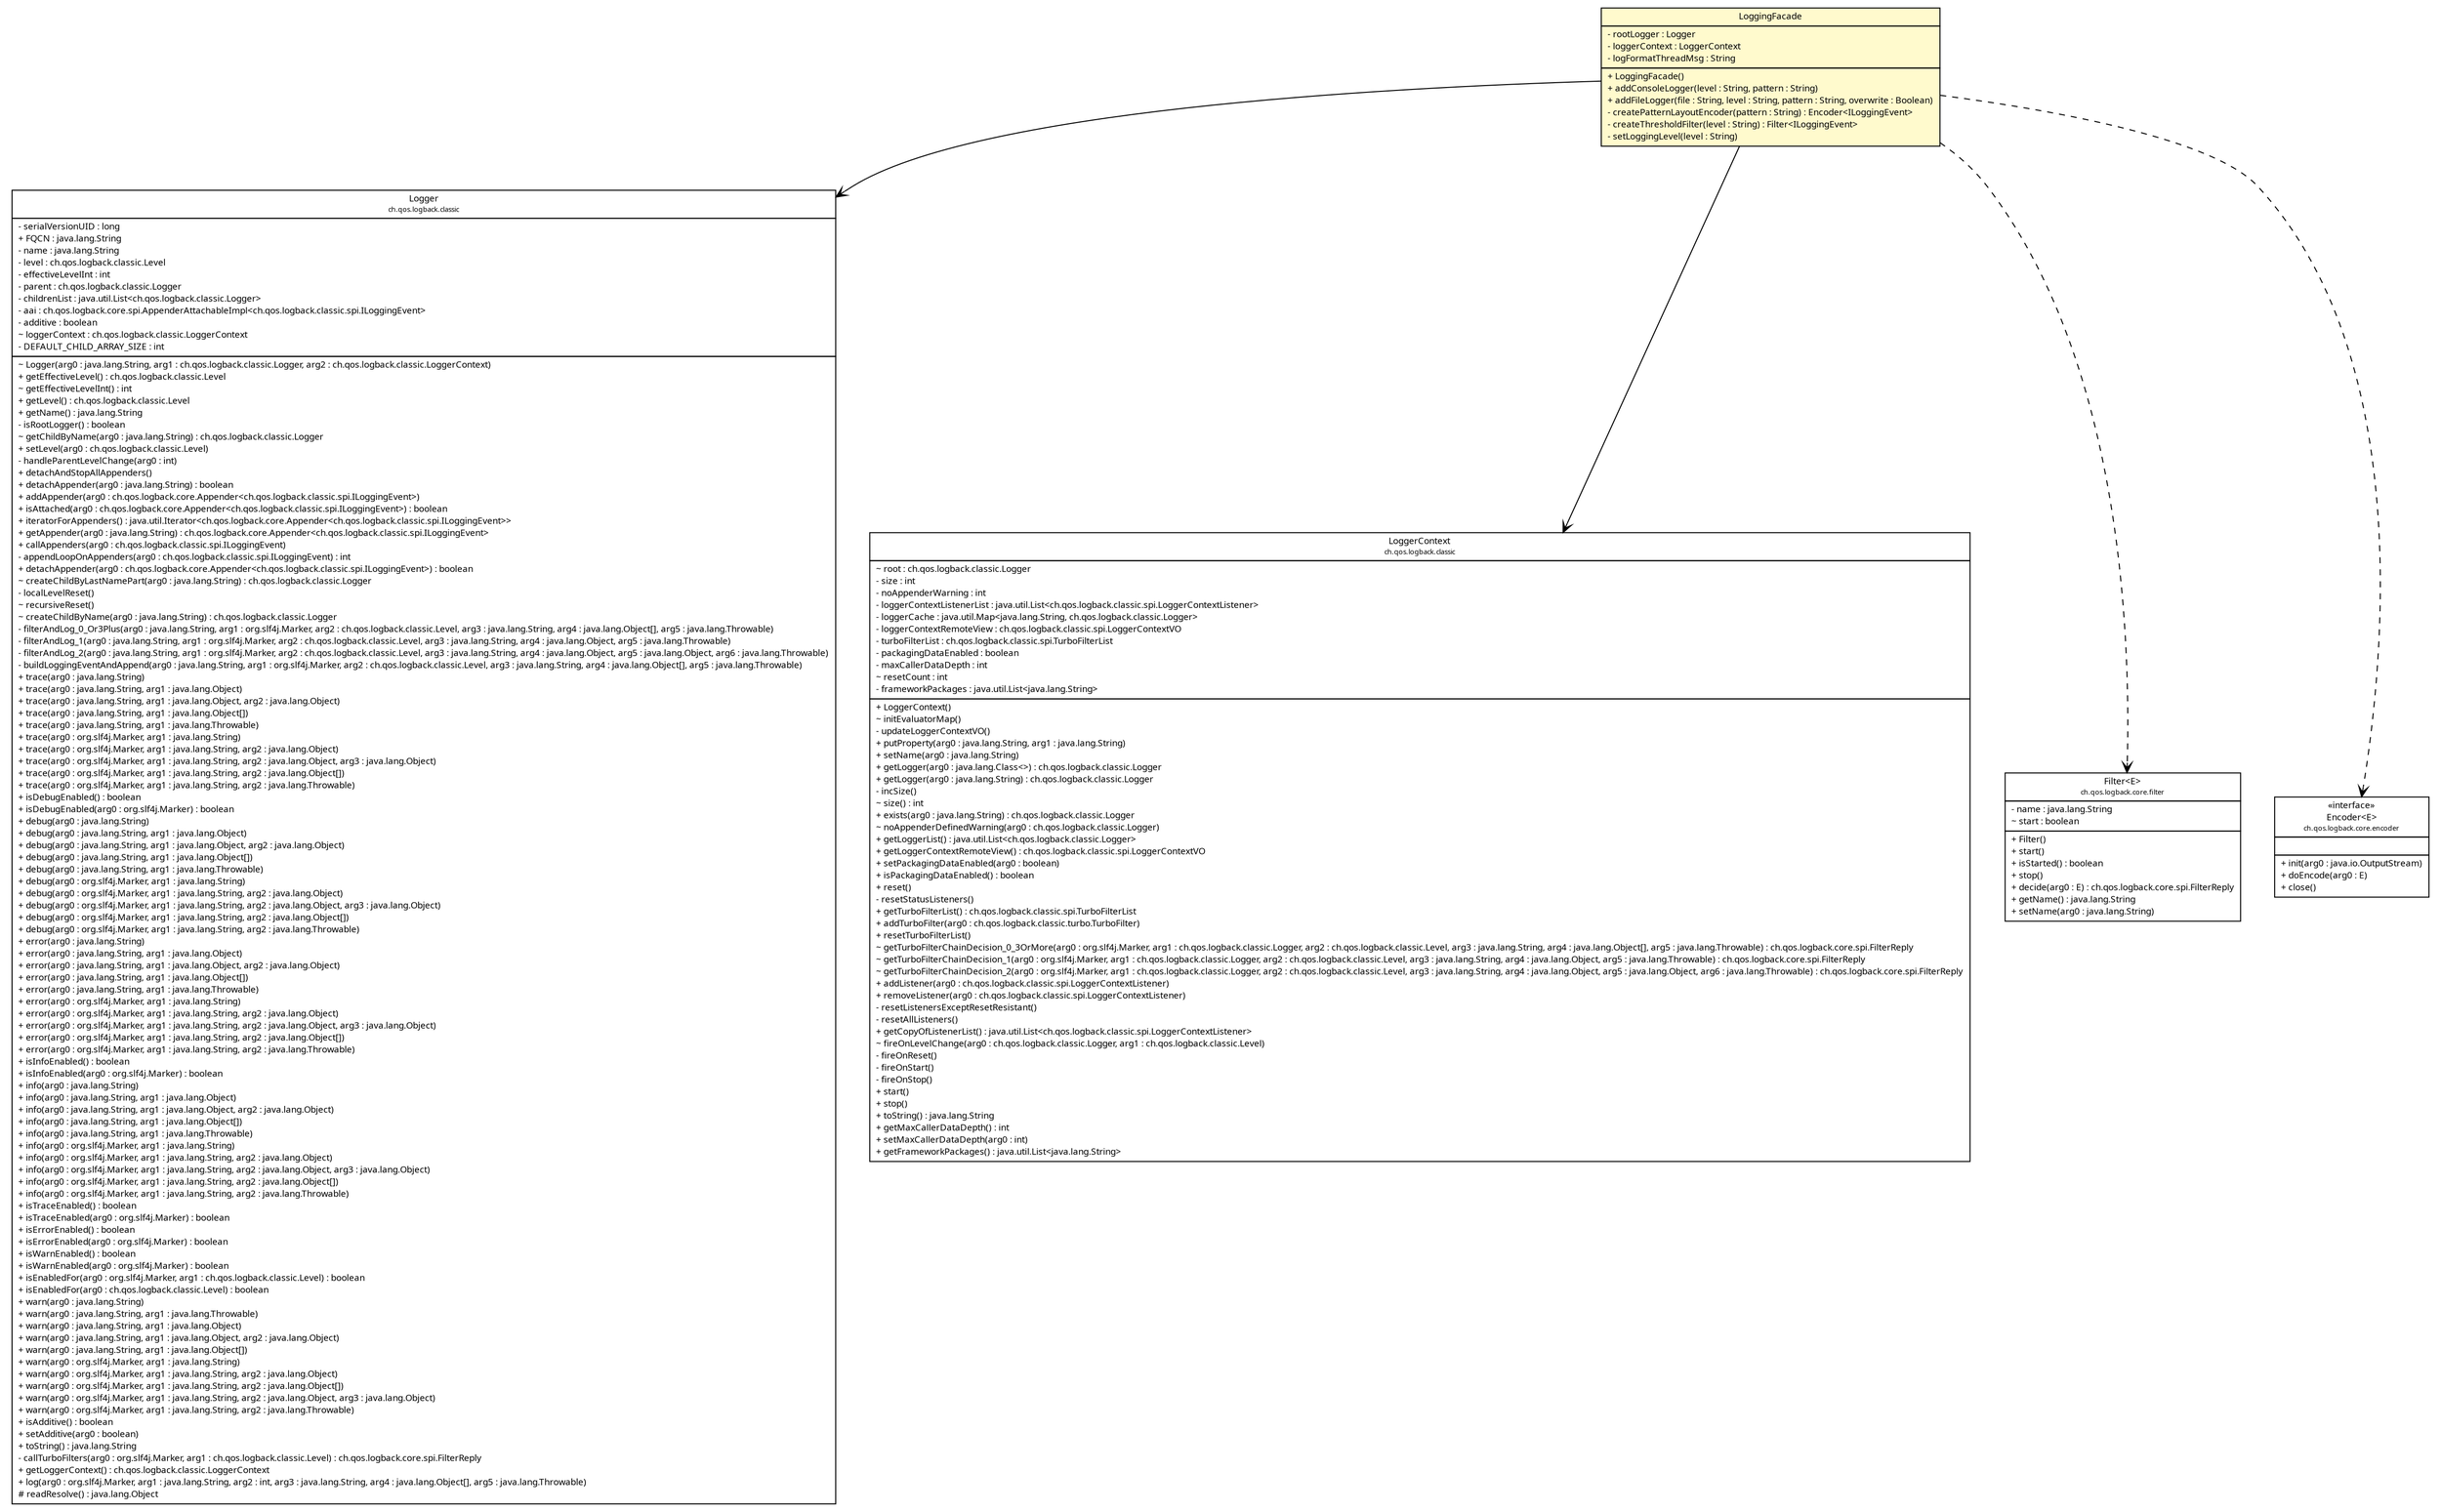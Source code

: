#!/usr/local/bin/dot
#
# Class diagram 
# Generated by UMLGraph version R5_6 (http://www.umlgraph.org/)
#

digraph G {
	edge [fontname="Trebuchet MS",fontsize=10,labelfontname="Trebuchet MS",labelfontsize=10];
	node [fontname="Trebuchet MS",fontsize=10,shape=plaintext];
	nodesep=0.25;
	ranksep=0.5;
	// broadwick.LoggingFacade
	c15298 [label=<<table title="broadwick.LoggingFacade" border="0" cellborder="1" cellspacing="0" cellpadding="2" port="p" bgcolor="lemonChiffon" href="./LoggingFacade.html">
		<tr><td><table border="0" cellspacing="0" cellpadding="1">
<tr><td align="center" balign="center"><font face="Trebuchet MS"> LoggingFacade </font></td></tr>
		</table></td></tr>
		<tr><td><table border="0" cellspacing="0" cellpadding="1">
<tr><td align="left" balign="left"> - rootLogger : Logger </td></tr>
<tr><td align="left" balign="left"> - loggerContext : LoggerContext </td></tr>
<tr><td align="left" balign="left"> - logFormatThreadMsg : String </td></tr>
		</table></td></tr>
		<tr><td><table border="0" cellspacing="0" cellpadding="1">
<tr><td align="left" balign="left"> + LoggingFacade() </td></tr>
<tr><td align="left" balign="left"> + addConsoleLogger(level : String, pattern : String) </td></tr>
<tr><td align="left" balign="left"> + addFileLogger(file : String, level : String, pattern : String, overwrite : Boolean) </td></tr>
<tr><td align="left" balign="left"> - createPatternLayoutEncoder(pattern : String) : Encoder&lt;ILoggingEvent&gt; </td></tr>
<tr><td align="left" balign="left"> - createThresholdFilter(level : String) : Filter&lt;ILoggingEvent&gt; </td></tr>
<tr><td align="left" balign="left"> - setLoggingLevel(level : String) </td></tr>
		</table></td></tr>
		</table>>, URL="./LoggingFacade.html", fontname="Trebuchet MS", fontcolor="black", fontsize=9.0];
	// broadwick.LoggingFacade NAVASSOC ch.qos.logback.classic.Logger
	c15298:p -> c15447:p [taillabel="", label="", headlabel="", fontname="Trebuchet MS", fontcolor="black", fontsize=10.0, color="black", arrowhead=open];
	// broadwick.LoggingFacade NAVASSOC ch.qos.logback.classic.LoggerContext
	c15298:p -> c15455:p [taillabel="", label="", headlabel="", fontname="Trebuchet MS", fontcolor="black", fontsize=10.0, color="black", arrowhead=open];
	// broadwick.LoggingFacade DEPEND ch.qos.logback.core.filter.Filter<E>
	c15298:p -> c15457:p [taillabel="", label="", headlabel="", fontname="Trebuchet MS", fontcolor="black", fontsize=10.0, color="black", arrowhead=open, style=dashed];
	// broadwick.LoggingFacade DEPEND ch.qos.logback.core.encoder.Encoder<E>
	c15298:p -> c15459:p [taillabel="", label="", headlabel="", fontname="Trebuchet MS", fontcolor="black", fontsize=10.0, color="black", arrowhead=open, style=dashed];
	// ch.qos.logback.classic.Logger
	c15447 [label=<<table title="ch.qos.logback.classic.Logger" border="0" cellborder="1" cellspacing="0" cellpadding="2" port="p" href="http://java.sun.com/j2se/1.4.2/docs/api/ch/qos/logback/classic/Logger.html">
		<tr><td><table border="0" cellspacing="0" cellpadding="1">
<tr><td align="center" balign="center"><font face="Trebuchet MS"> Logger </font></td></tr>
<tr><td align="center" balign="center"><font face="Trebuchet MS" point-size="7.0"> ch.qos.logback.classic </font></td></tr>
		</table></td></tr>
		<tr><td><table border="0" cellspacing="0" cellpadding="1">
<tr><td align="left" balign="left"> - serialVersionUID : long </td></tr>
<tr><td align="left" balign="left"> + FQCN : java.lang.String </td></tr>
<tr><td align="left" balign="left"> - name : java.lang.String </td></tr>
<tr><td align="left" balign="left"> - level : ch.qos.logback.classic.Level </td></tr>
<tr><td align="left" balign="left"> - effectiveLevelInt : int </td></tr>
<tr><td align="left" balign="left"> - parent : ch.qos.logback.classic.Logger </td></tr>
<tr><td align="left" balign="left"> - childrenList : java.util.List&lt;ch.qos.logback.classic.Logger&gt; </td></tr>
<tr><td align="left" balign="left"> - aai : ch.qos.logback.core.spi.AppenderAttachableImpl&lt;ch.qos.logback.classic.spi.ILoggingEvent&gt; </td></tr>
<tr><td align="left" balign="left"> - additive : boolean </td></tr>
<tr><td align="left" balign="left"> ~ loggerContext : ch.qos.logback.classic.LoggerContext </td></tr>
<tr><td align="left" balign="left"> - DEFAULT_CHILD_ARRAY_SIZE : int </td></tr>
		</table></td></tr>
		<tr><td><table border="0" cellspacing="0" cellpadding="1">
<tr><td align="left" balign="left"> ~ Logger(arg0 : java.lang.String, arg1 : ch.qos.logback.classic.Logger, arg2 : ch.qos.logback.classic.LoggerContext) </td></tr>
<tr><td align="left" balign="left"> + getEffectiveLevel() : ch.qos.logback.classic.Level </td></tr>
<tr><td align="left" balign="left"> ~ getEffectiveLevelInt() : int </td></tr>
<tr><td align="left" balign="left"> + getLevel() : ch.qos.logback.classic.Level </td></tr>
<tr><td align="left" balign="left"> + getName() : java.lang.String </td></tr>
<tr><td align="left" balign="left"> - isRootLogger() : boolean </td></tr>
<tr><td align="left" balign="left"> ~ getChildByName(arg0 : java.lang.String) : ch.qos.logback.classic.Logger </td></tr>
<tr><td align="left" balign="left"> + setLevel(arg0 : ch.qos.logback.classic.Level) </td></tr>
<tr><td align="left" balign="left"> - handleParentLevelChange(arg0 : int) </td></tr>
<tr><td align="left" balign="left"> + detachAndStopAllAppenders() </td></tr>
<tr><td align="left" balign="left"> + detachAppender(arg0 : java.lang.String) : boolean </td></tr>
<tr><td align="left" balign="left"> + addAppender(arg0 : ch.qos.logback.core.Appender&lt;ch.qos.logback.classic.spi.ILoggingEvent&gt;) </td></tr>
<tr><td align="left" balign="left"> + isAttached(arg0 : ch.qos.logback.core.Appender&lt;ch.qos.logback.classic.spi.ILoggingEvent&gt;) : boolean </td></tr>
<tr><td align="left" balign="left"> + iteratorForAppenders() : java.util.Iterator&lt;ch.qos.logback.core.Appender&lt;ch.qos.logback.classic.spi.ILoggingEvent&gt;&gt; </td></tr>
<tr><td align="left" balign="left"> + getAppender(arg0 : java.lang.String) : ch.qos.logback.core.Appender&lt;ch.qos.logback.classic.spi.ILoggingEvent&gt; </td></tr>
<tr><td align="left" balign="left"> + callAppenders(arg0 : ch.qos.logback.classic.spi.ILoggingEvent) </td></tr>
<tr><td align="left" balign="left"> - appendLoopOnAppenders(arg0 : ch.qos.logback.classic.spi.ILoggingEvent) : int </td></tr>
<tr><td align="left" balign="left"> + detachAppender(arg0 : ch.qos.logback.core.Appender&lt;ch.qos.logback.classic.spi.ILoggingEvent&gt;) : boolean </td></tr>
<tr><td align="left" balign="left"> ~ createChildByLastNamePart(arg0 : java.lang.String) : ch.qos.logback.classic.Logger </td></tr>
<tr><td align="left" balign="left"> - localLevelReset() </td></tr>
<tr><td align="left" balign="left"> ~ recursiveReset() </td></tr>
<tr><td align="left" balign="left"> ~ createChildByName(arg0 : java.lang.String) : ch.qos.logback.classic.Logger </td></tr>
<tr><td align="left" balign="left"> - filterAndLog_0_Or3Plus(arg0 : java.lang.String, arg1 : org.slf4j.Marker, arg2 : ch.qos.logback.classic.Level, arg3 : java.lang.String, arg4 : java.lang.Object[], arg5 : java.lang.Throwable) </td></tr>
<tr><td align="left" balign="left"> - filterAndLog_1(arg0 : java.lang.String, arg1 : org.slf4j.Marker, arg2 : ch.qos.logback.classic.Level, arg3 : java.lang.String, arg4 : java.lang.Object, arg5 : java.lang.Throwable) </td></tr>
<tr><td align="left" balign="left"> - filterAndLog_2(arg0 : java.lang.String, arg1 : org.slf4j.Marker, arg2 : ch.qos.logback.classic.Level, arg3 : java.lang.String, arg4 : java.lang.Object, arg5 : java.lang.Object, arg6 : java.lang.Throwable) </td></tr>
<tr><td align="left" balign="left"> - buildLoggingEventAndAppend(arg0 : java.lang.String, arg1 : org.slf4j.Marker, arg2 : ch.qos.logback.classic.Level, arg3 : java.lang.String, arg4 : java.lang.Object[], arg5 : java.lang.Throwable) </td></tr>
<tr><td align="left" balign="left"> + trace(arg0 : java.lang.String) </td></tr>
<tr><td align="left" balign="left"> + trace(arg0 : java.lang.String, arg1 : java.lang.Object) </td></tr>
<tr><td align="left" balign="left"> + trace(arg0 : java.lang.String, arg1 : java.lang.Object, arg2 : java.lang.Object) </td></tr>
<tr><td align="left" balign="left"> + trace(arg0 : java.lang.String, arg1 : java.lang.Object[]) </td></tr>
<tr><td align="left" balign="left"> + trace(arg0 : java.lang.String, arg1 : java.lang.Throwable) </td></tr>
<tr><td align="left" balign="left"> + trace(arg0 : org.slf4j.Marker, arg1 : java.lang.String) </td></tr>
<tr><td align="left" balign="left"> + trace(arg0 : org.slf4j.Marker, arg1 : java.lang.String, arg2 : java.lang.Object) </td></tr>
<tr><td align="left" balign="left"> + trace(arg0 : org.slf4j.Marker, arg1 : java.lang.String, arg2 : java.lang.Object, arg3 : java.lang.Object) </td></tr>
<tr><td align="left" balign="left"> + trace(arg0 : org.slf4j.Marker, arg1 : java.lang.String, arg2 : java.lang.Object[]) </td></tr>
<tr><td align="left" balign="left"> + trace(arg0 : org.slf4j.Marker, arg1 : java.lang.String, arg2 : java.lang.Throwable) </td></tr>
<tr><td align="left" balign="left"> + isDebugEnabled() : boolean </td></tr>
<tr><td align="left" balign="left"> + isDebugEnabled(arg0 : org.slf4j.Marker) : boolean </td></tr>
<tr><td align="left" balign="left"> + debug(arg0 : java.lang.String) </td></tr>
<tr><td align="left" balign="left"> + debug(arg0 : java.lang.String, arg1 : java.lang.Object) </td></tr>
<tr><td align="left" balign="left"> + debug(arg0 : java.lang.String, arg1 : java.lang.Object, arg2 : java.lang.Object) </td></tr>
<tr><td align="left" balign="left"> + debug(arg0 : java.lang.String, arg1 : java.lang.Object[]) </td></tr>
<tr><td align="left" balign="left"> + debug(arg0 : java.lang.String, arg1 : java.lang.Throwable) </td></tr>
<tr><td align="left" balign="left"> + debug(arg0 : org.slf4j.Marker, arg1 : java.lang.String) </td></tr>
<tr><td align="left" balign="left"> + debug(arg0 : org.slf4j.Marker, arg1 : java.lang.String, arg2 : java.lang.Object) </td></tr>
<tr><td align="left" balign="left"> + debug(arg0 : org.slf4j.Marker, arg1 : java.lang.String, arg2 : java.lang.Object, arg3 : java.lang.Object) </td></tr>
<tr><td align="left" balign="left"> + debug(arg0 : org.slf4j.Marker, arg1 : java.lang.String, arg2 : java.lang.Object[]) </td></tr>
<tr><td align="left" balign="left"> + debug(arg0 : org.slf4j.Marker, arg1 : java.lang.String, arg2 : java.lang.Throwable) </td></tr>
<tr><td align="left" balign="left"> + error(arg0 : java.lang.String) </td></tr>
<tr><td align="left" balign="left"> + error(arg0 : java.lang.String, arg1 : java.lang.Object) </td></tr>
<tr><td align="left" balign="left"> + error(arg0 : java.lang.String, arg1 : java.lang.Object, arg2 : java.lang.Object) </td></tr>
<tr><td align="left" balign="left"> + error(arg0 : java.lang.String, arg1 : java.lang.Object[]) </td></tr>
<tr><td align="left" balign="left"> + error(arg0 : java.lang.String, arg1 : java.lang.Throwable) </td></tr>
<tr><td align="left" balign="left"> + error(arg0 : org.slf4j.Marker, arg1 : java.lang.String) </td></tr>
<tr><td align="left" balign="left"> + error(arg0 : org.slf4j.Marker, arg1 : java.lang.String, arg2 : java.lang.Object) </td></tr>
<tr><td align="left" balign="left"> + error(arg0 : org.slf4j.Marker, arg1 : java.lang.String, arg2 : java.lang.Object, arg3 : java.lang.Object) </td></tr>
<tr><td align="left" balign="left"> + error(arg0 : org.slf4j.Marker, arg1 : java.lang.String, arg2 : java.lang.Object[]) </td></tr>
<tr><td align="left" balign="left"> + error(arg0 : org.slf4j.Marker, arg1 : java.lang.String, arg2 : java.lang.Throwable) </td></tr>
<tr><td align="left" balign="left"> + isInfoEnabled() : boolean </td></tr>
<tr><td align="left" balign="left"> + isInfoEnabled(arg0 : org.slf4j.Marker) : boolean </td></tr>
<tr><td align="left" balign="left"> + info(arg0 : java.lang.String) </td></tr>
<tr><td align="left" balign="left"> + info(arg0 : java.lang.String, arg1 : java.lang.Object) </td></tr>
<tr><td align="left" balign="left"> + info(arg0 : java.lang.String, arg1 : java.lang.Object, arg2 : java.lang.Object) </td></tr>
<tr><td align="left" balign="left"> + info(arg0 : java.lang.String, arg1 : java.lang.Object[]) </td></tr>
<tr><td align="left" balign="left"> + info(arg0 : java.lang.String, arg1 : java.lang.Throwable) </td></tr>
<tr><td align="left" balign="left"> + info(arg0 : org.slf4j.Marker, arg1 : java.lang.String) </td></tr>
<tr><td align="left" balign="left"> + info(arg0 : org.slf4j.Marker, arg1 : java.lang.String, arg2 : java.lang.Object) </td></tr>
<tr><td align="left" balign="left"> + info(arg0 : org.slf4j.Marker, arg1 : java.lang.String, arg2 : java.lang.Object, arg3 : java.lang.Object) </td></tr>
<tr><td align="left" balign="left"> + info(arg0 : org.slf4j.Marker, arg1 : java.lang.String, arg2 : java.lang.Object[]) </td></tr>
<tr><td align="left" balign="left"> + info(arg0 : org.slf4j.Marker, arg1 : java.lang.String, arg2 : java.lang.Throwable) </td></tr>
<tr><td align="left" balign="left"> + isTraceEnabled() : boolean </td></tr>
<tr><td align="left" balign="left"> + isTraceEnabled(arg0 : org.slf4j.Marker) : boolean </td></tr>
<tr><td align="left" balign="left"> + isErrorEnabled() : boolean </td></tr>
<tr><td align="left" balign="left"> + isErrorEnabled(arg0 : org.slf4j.Marker) : boolean </td></tr>
<tr><td align="left" balign="left"> + isWarnEnabled() : boolean </td></tr>
<tr><td align="left" balign="left"> + isWarnEnabled(arg0 : org.slf4j.Marker) : boolean </td></tr>
<tr><td align="left" balign="left"> + isEnabledFor(arg0 : org.slf4j.Marker, arg1 : ch.qos.logback.classic.Level) : boolean </td></tr>
<tr><td align="left" balign="left"> + isEnabledFor(arg0 : ch.qos.logback.classic.Level) : boolean </td></tr>
<tr><td align="left" balign="left"> + warn(arg0 : java.lang.String) </td></tr>
<tr><td align="left" balign="left"> + warn(arg0 : java.lang.String, arg1 : java.lang.Throwable) </td></tr>
<tr><td align="left" balign="left"> + warn(arg0 : java.lang.String, arg1 : java.lang.Object) </td></tr>
<tr><td align="left" balign="left"> + warn(arg0 : java.lang.String, arg1 : java.lang.Object, arg2 : java.lang.Object) </td></tr>
<tr><td align="left" balign="left"> + warn(arg0 : java.lang.String, arg1 : java.lang.Object[]) </td></tr>
<tr><td align="left" balign="left"> + warn(arg0 : org.slf4j.Marker, arg1 : java.lang.String) </td></tr>
<tr><td align="left" balign="left"> + warn(arg0 : org.slf4j.Marker, arg1 : java.lang.String, arg2 : java.lang.Object) </td></tr>
<tr><td align="left" balign="left"> + warn(arg0 : org.slf4j.Marker, arg1 : java.lang.String, arg2 : java.lang.Object[]) </td></tr>
<tr><td align="left" balign="left"> + warn(arg0 : org.slf4j.Marker, arg1 : java.lang.String, arg2 : java.lang.Object, arg3 : java.lang.Object) </td></tr>
<tr><td align="left" balign="left"> + warn(arg0 : org.slf4j.Marker, arg1 : java.lang.String, arg2 : java.lang.Throwable) </td></tr>
<tr><td align="left" balign="left"> + isAdditive() : boolean </td></tr>
<tr><td align="left" balign="left"> + setAdditive(arg0 : boolean) </td></tr>
<tr><td align="left" balign="left"> + toString() : java.lang.String </td></tr>
<tr><td align="left" balign="left"> - callTurboFilters(arg0 : org.slf4j.Marker, arg1 : ch.qos.logback.classic.Level) : ch.qos.logback.core.spi.FilterReply </td></tr>
<tr><td align="left" balign="left"> + getLoggerContext() : ch.qos.logback.classic.LoggerContext </td></tr>
<tr><td align="left" balign="left"> + log(arg0 : org.slf4j.Marker, arg1 : java.lang.String, arg2 : int, arg3 : java.lang.String, arg4 : java.lang.Object[], arg5 : java.lang.Throwable) </td></tr>
<tr><td align="left" balign="left"> # readResolve() : java.lang.Object </td></tr>
		</table></td></tr>
		</table>>, URL="http://java.sun.com/j2se/1.4.2/docs/api/ch/qos/logback/classic/Logger.html", fontname="Trebuchet MS", fontcolor="black", fontsize=9.0];
	// ch.qos.logback.classic.LoggerContext
	c15455 [label=<<table title="ch.qos.logback.classic.LoggerContext" border="0" cellborder="1" cellspacing="0" cellpadding="2" port="p" href="http://java.sun.com/j2se/1.4.2/docs/api/ch/qos/logback/classic/LoggerContext.html">
		<tr><td><table border="0" cellspacing="0" cellpadding="1">
<tr><td align="center" balign="center"><font face="Trebuchet MS"> LoggerContext </font></td></tr>
<tr><td align="center" balign="center"><font face="Trebuchet MS" point-size="7.0"> ch.qos.logback.classic </font></td></tr>
		</table></td></tr>
		<tr><td><table border="0" cellspacing="0" cellpadding="1">
<tr><td align="left" balign="left"> ~ root : ch.qos.logback.classic.Logger </td></tr>
<tr><td align="left" balign="left"> - size : int </td></tr>
<tr><td align="left" balign="left"> - noAppenderWarning : int </td></tr>
<tr><td align="left" balign="left"> - loggerContextListenerList : java.util.List&lt;ch.qos.logback.classic.spi.LoggerContextListener&gt; </td></tr>
<tr><td align="left" balign="left"> - loggerCache : java.util.Map&lt;java.lang.String, ch.qos.logback.classic.Logger&gt; </td></tr>
<tr><td align="left" balign="left"> - loggerContextRemoteView : ch.qos.logback.classic.spi.LoggerContextVO </td></tr>
<tr><td align="left" balign="left"> - turboFilterList : ch.qos.logback.classic.spi.TurboFilterList </td></tr>
<tr><td align="left" balign="left"> - packagingDataEnabled : boolean </td></tr>
<tr><td align="left" balign="left"> - maxCallerDataDepth : int </td></tr>
<tr><td align="left" balign="left"> ~ resetCount : int </td></tr>
<tr><td align="left" balign="left"> - frameworkPackages : java.util.List&lt;java.lang.String&gt; </td></tr>
		</table></td></tr>
		<tr><td><table border="0" cellspacing="0" cellpadding="1">
<tr><td align="left" balign="left"> + LoggerContext() </td></tr>
<tr><td align="left" balign="left"> ~ initEvaluatorMap() </td></tr>
<tr><td align="left" balign="left"> - updateLoggerContextVO() </td></tr>
<tr><td align="left" balign="left"> + putProperty(arg0 : java.lang.String, arg1 : java.lang.String) </td></tr>
<tr><td align="left" balign="left"> + setName(arg0 : java.lang.String) </td></tr>
<tr><td align="left" balign="left"> + getLogger(arg0 : java.lang.Class&lt;&gt;) : ch.qos.logback.classic.Logger </td></tr>
<tr><td align="left" balign="left"> + getLogger(arg0 : java.lang.String) : ch.qos.logback.classic.Logger </td></tr>
<tr><td align="left" balign="left"> - incSize() </td></tr>
<tr><td align="left" balign="left"> ~ size() : int </td></tr>
<tr><td align="left" balign="left"> + exists(arg0 : java.lang.String) : ch.qos.logback.classic.Logger </td></tr>
<tr><td align="left" balign="left"> ~ noAppenderDefinedWarning(arg0 : ch.qos.logback.classic.Logger) </td></tr>
<tr><td align="left" balign="left"> + getLoggerList() : java.util.List&lt;ch.qos.logback.classic.Logger&gt; </td></tr>
<tr><td align="left" balign="left"> + getLoggerContextRemoteView() : ch.qos.logback.classic.spi.LoggerContextVO </td></tr>
<tr><td align="left" balign="left"> + setPackagingDataEnabled(arg0 : boolean) </td></tr>
<tr><td align="left" balign="left"> + isPackagingDataEnabled() : boolean </td></tr>
<tr><td align="left" balign="left"> + reset() </td></tr>
<tr><td align="left" balign="left"> - resetStatusListeners() </td></tr>
<tr><td align="left" balign="left"> + getTurboFilterList() : ch.qos.logback.classic.spi.TurboFilterList </td></tr>
<tr><td align="left" balign="left"> + addTurboFilter(arg0 : ch.qos.logback.classic.turbo.TurboFilter) </td></tr>
<tr><td align="left" balign="left"> + resetTurboFilterList() </td></tr>
<tr><td align="left" balign="left"> ~ getTurboFilterChainDecision_0_3OrMore(arg0 : org.slf4j.Marker, arg1 : ch.qos.logback.classic.Logger, arg2 : ch.qos.logback.classic.Level, arg3 : java.lang.String, arg4 : java.lang.Object[], arg5 : java.lang.Throwable) : ch.qos.logback.core.spi.FilterReply </td></tr>
<tr><td align="left" balign="left"> ~ getTurboFilterChainDecision_1(arg0 : org.slf4j.Marker, arg1 : ch.qos.logback.classic.Logger, arg2 : ch.qos.logback.classic.Level, arg3 : java.lang.String, arg4 : java.lang.Object, arg5 : java.lang.Throwable) : ch.qos.logback.core.spi.FilterReply </td></tr>
<tr><td align="left" balign="left"> ~ getTurboFilterChainDecision_2(arg0 : org.slf4j.Marker, arg1 : ch.qos.logback.classic.Logger, arg2 : ch.qos.logback.classic.Level, arg3 : java.lang.String, arg4 : java.lang.Object, arg5 : java.lang.Object, arg6 : java.lang.Throwable) : ch.qos.logback.core.spi.FilterReply </td></tr>
<tr><td align="left" balign="left"> + addListener(arg0 : ch.qos.logback.classic.spi.LoggerContextListener) </td></tr>
<tr><td align="left" balign="left"> + removeListener(arg0 : ch.qos.logback.classic.spi.LoggerContextListener) </td></tr>
<tr><td align="left" balign="left"> - resetListenersExceptResetResistant() </td></tr>
<tr><td align="left" balign="left"> - resetAllListeners() </td></tr>
<tr><td align="left" balign="left"> + getCopyOfListenerList() : java.util.List&lt;ch.qos.logback.classic.spi.LoggerContextListener&gt; </td></tr>
<tr><td align="left" balign="left"> ~ fireOnLevelChange(arg0 : ch.qos.logback.classic.Logger, arg1 : ch.qos.logback.classic.Level) </td></tr>
<tr><td align="left" balign="left"> - fireOnReset() </td></tr>
<tr><td align="left" balign="left"> - fireOnStart() </td></tr>
<tr><td align="left" balign="left"> - fireOnStop() </td></tr>
<tr><td align="left" balign="left"> + start() </td></tr>
<tr><td align="left" balign="left"> + stop() </td></tr>
<tr><td align="left" balign="left"> + toString() : java.lang.String </td></tr>
<tr><td align="left" balign="left"> + getMaxCallerDataDepth() : int </td></tr>
<tr><td align="left" balign="left"> + setMaxCallerDataDepth(arg0 : int) </td></tr>
<tr><td align="left" balign="left"> + getFrameworkPackages() : java.util.List&lt;java.lang.String&gt; </td></tr>
		</table></td></tr>
		</table>>, URL="http://java.sun.com/j2se/1.4.2/docs/api/ch/qos/logback/classic/LoggerContext.html", fontname="Trebuchet MS", fontcolor="black", fontsize=9.0];
	// ch.qos.logback.core.filter.Filter<E>
	c15457 [label=<<table title="ch.qos.logback.core.filter.Filter" border="0" cellborder="1" cellspacing="0" cellpadding="2" port="p" href="http://java.sun.com/j2se/1.4.2/docs/api/ch/qos/logback/core/filter/Filter.html">
		<tr><td><table border="0" cellspacing="0" cellpadding="1">
<tr><td align="center" balign="center"><font face="Trebuchet MS"> Filter&lt;E&gt; </font></td></tr>
<tr><td align="center" balign="center"><font face="Trebuchet MS" point-size="7.0"> ch.qos.logback.core.filter </font></td></tr>
		</table></td></tr>
		<tr><td><table border="0" cellspacing="0" cellpadding="1">
<tr><td align="left" balign="left"> - name : java.lang.String </td></tr>
<tr><td align="left" balign="left"> ~ start : boolean </td></tr>
		</table></td></tr>
		<tr><td><table border="0" cellspacing="0" cellpadding="1">
<tr><td align="left" balign="left"> + Filter() </td></tr>
<tr><td align="left" balign="left"> + start() </td></tr>
<tr><td align="left" balign="left"> + isStarted() : boolean </td></tr>
<tr><td align="left" balign="left"> + stop() </td></tr>
<tr><td align="left" balign="left"><font face="Trebuchet MS" point-size="9.0"> + decide(arg0 : E) : ch.qos.logback.core.spi.FilterReply </font></td></tr>
<tr><td align="left" balign="left"> + getName() : java.lang.String </td></tr>
<tr><td align="left" balign="left"> + setName(arg0 : java.lang.String) </td></tr>
		</table></td></tr>
		</table>>, URL="http://java.sun.com/j2se/1.4.2/docs/api/ch/qos/logback/core/filter/Filter.html", fontname="Trebuchet MS", fontcolor="black", fontsize=9.0];
	// ch.qos.logback.core.encoder.Encoder<E>
	c15459 [label=<<table title="ch.qos.logback.core.encoder.Encoder" border="0" cellborder="1" cellspacing="0" cellpadding="2" port="p" href="http://java.sun.com/j2se/1.4.2/docs/api/ch/qos/logback/core/encoder/Encoder.html">
		<tr><td><table border="0" cellspacing="0" cellpadding="1">
<tr><td align="center" balign="center"> &#171;interface&#187; </td></tr>
<tr><td align="center" balign="center"><font face="Trebuchet MS"> Encoder&lt;E&gt; </font></td></tr>
<tr><td align="center" balign="center"><font face="Trebuchet MS" point-size="7.0"> ch.qos.logback.core.encoder </font></td></tr>
		</table></td></tr>
		<tr><td><table border="0" cellspacing="0" cellpadding="1">
<tr><td align="left" balign="left">  </td></tr>
		</table></td></tr>
		<tr><td><table border="0" cellspacing="0" cellpadding="1">
<tr><td align="left" balign="left"><font face="Trebuchet MS" point-size="9.0"> + init(arg0 : java.io.OutputStream) </font></td></tr>
<tr><td align="left" balign="left"><font face="Trebuchet MS" point-size="9.0"> + doEncode(arg0 : E) </font></td></tr>
<tr><td align="left" balign="left"><font face="Trebuchet MS" point-size="9.0"> + close() </font></td></tr>
		</table></td></tr>
		</table>>, URL="http://java.sun.com/j2se/1.4.2/docs/api/ch/qos/logback/core/encoder/Encoder.html", fontname="Trebuchet MS", fontcolor="black", fontsize=9.0];
}

